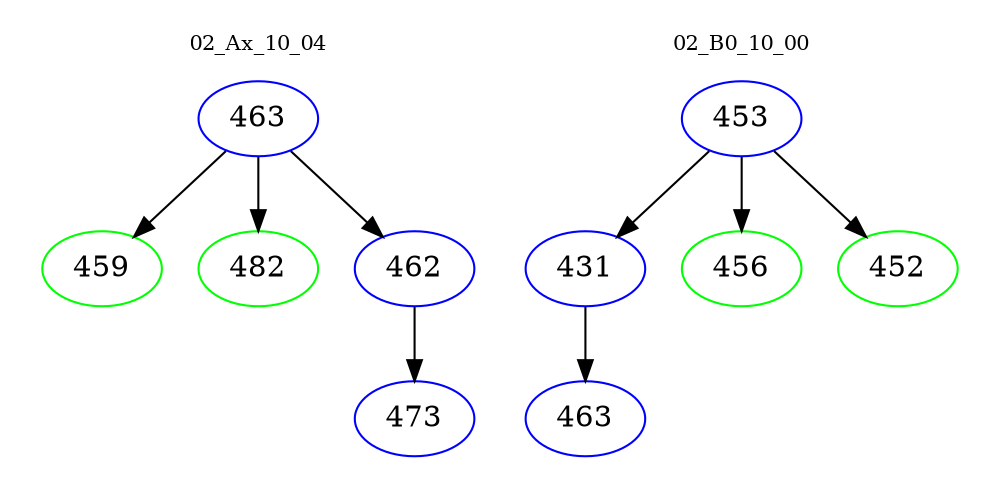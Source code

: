digraph{
subgraph cluster_0 {
color = white
label = "02_Ax_10_04";
fontsize=10;
T0_463 [label="463", color="blue"]
T0_463 -> T0_459 [color="black"]
T0_459 [label="459", color="green"]
T0_463 -> T0_482 [color="black"]
T0_482 [label="482", color="green"]
T0_463 -> T0_462 [color="black"]
T0_462 [label="462", color="blue"]
T0_462 -> T0_473 [color="black"]
T0_473 [label="473", color="blue"]
}
subgraph cluster_1 {
color = white
label = "02_B0_10_00";
fontsize=10;
T1_453 [label="453", color="blue"]
T1_453 -> T1_431 [color="black"]
T1_431 [label="431", color="blue"]
T1_431 -> T1_463 [color="black"]
T1_463 [label="463", color="blue"]
T1_453 -> T1_456 [color="black"]
T1_456 [label="456", color="green"]
T1_453 -> T1_452 [color="black"]
T1_452 [label="452", color="green"]
}
}
